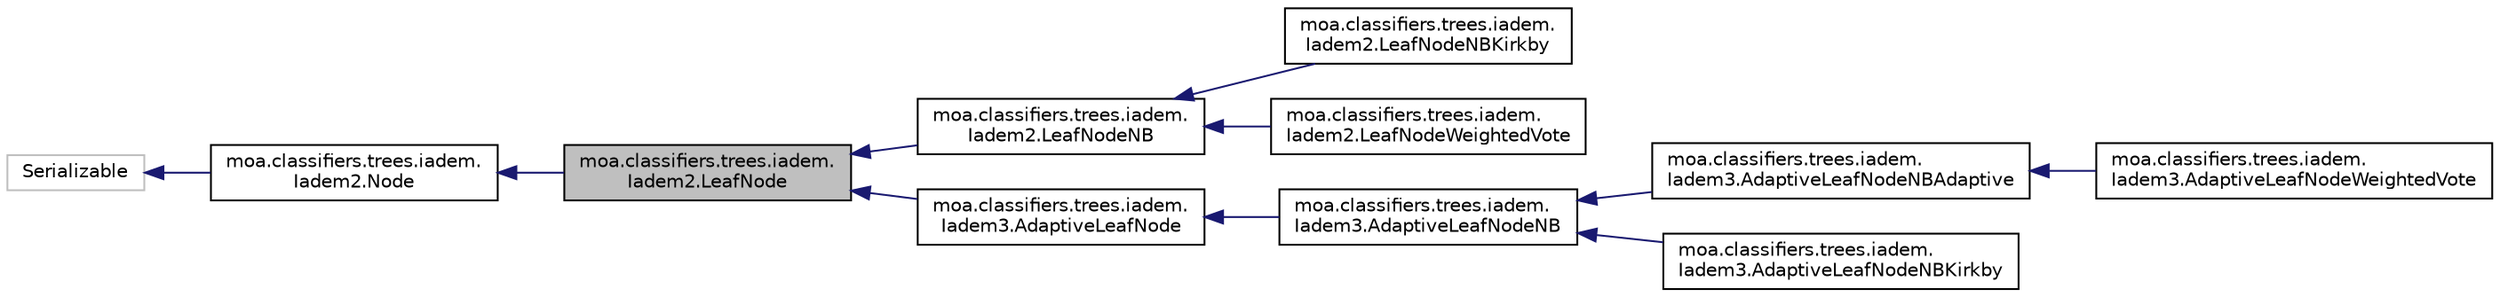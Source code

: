 digraph "moa.classifiers.trees.iadem.Iadem2.LeafNode"
{
 // LATEX_PDF_SIZE
  edge [fontname="Helvetica",fontsize="10",labelfontname="Helvetica",labelfontsize="10"];
  node [fontname="Helvetica",fontsize="10",shape=record];
  rankdir="LR";
  Node1 [label="moa.classifiers.trees.iadem.\lIadem2.LeafNode",height=0.2,width=0.4,color="black", fillcolor="grey75", style="filled", fontcolor="black",tooltip=" "];
  Node2 -> Node1 [dir="back",color="midnightblue",fontsize="10",style="solid"];
  Node2 [label="moa.classifiers.trees.iadem.\lIadem2.Node",height=0.2,width=0.4,color="black", fillcolor="white", style="filled",URL="$classmoa_1_1classifiers_1_1trees_1_1iadem_1_1_iadem2_1_1_node.html",tooltip=" "];
  Node3 -> Node2 [dir="back",color="midnightblue",fontsize="10",style="solid"];
  Node3 [label="Serializable",height=0.2,width=0.4,color="grey75", fillcolor="white", style="filled",tooltip=" "];
  Node1 -> Node4 [dir="back",color="midnightblue",fontsize="10",style="solid"];
  Node4 [label="moa.classifiers.trees.iadem.\lIadem2.LeafNodeNB",height=0.2,width=0.4,color="black", fillcolor="white", style="filled",URL="$classmoa_1_1classifiers_1_1trees_1_1iadem_1_1_iadem2_1_1_leaf_node_n_b.html",tooltip=" "];
  Node4 -> Node5 [dir="back",color="midnightblue",fontsize="10",style="solid"];
  Node5 [label="moa.classifiers.trees.iadem.\lIadem2.LeafNodeNBKirkby",height=0.2,width=0.4,color="black", fillcolor="white", style="filled",URL="$classmoa_1_1classifiers_1_1trees_1_1iadem_1_1_iadem2_1_1_leaf_node_n_b_kirkby.html",tooltip=" "];
  Node4 -> Node6 [dir="back",color="midnightblue",fontsize="10",style="solid"];
  Node6 [label="moa.classifiers.trees.iadem.\lIadem2.LeafNodeWeightedVote",height=0.2,width=0.4,color="black", fillcolor="white", style="filled",URL="$classmoa_1_1classifiers_1_1trees_1_1iadem_1_1_iadem2_1_1_leaf_node_weighted_vote.html",tooltip=" "];
  Node1 -> Node7 [dir="back",color="midnightblue",fontsize="10",style="solid"];
  Node7 [label="moa.classifiers.trees.iadem.\lIadem3.AdaptiveLeafNode",height=0.2,width=0.4,color="black", fillcolor="white", style="filled",URL="$classmoa_1_1classifiers_1_1trees_1_1iadem_1_1_iadem3_1_1_adaptive_leaf_node.html",tooltip=" "];
  Node7 -> Node8 [dir="back",color="midnightblue",fontsize="10",style="solid"];
  Node8 [label="moa.classifiers.trees.iadem.\lIadem3.AdaptiveLeafNodeNB",height=0.2,width=0.4,color="black", fillcolor="white", style="filled",URL="$classmoa_1_1classifiers_1_1trees_1_1iadem_1_1_iadem3_1_1_adaptive_leaf_node_n_b.html",tooltip=" "];
  Node8 -> Node9 [dir="back",color="midnightblue",fontsize="10",style="solid"];
  Node9 [label="moa.classifiers.trees.iadem.\lIadem3.AdaptiveLeafNodeNBAdaptive",height=0.2,width=0.4,color="black", fillcolor="white", style="filled",URL="$classmoa_1_1classifiers_1_1trees_1_1iadem_1_1_iadem3_1_1_adaptive_leaf_node_n_b_adaptive.html",tooltip=" "];
  Node9 -> Node10 [dir="back",color="midnightblue",fontsize="10",style="solid"];
  Node10 [label="moa.classifiers.trees.iadem.\lIadem3.AdaptiveLeafNodeWeightedVote",height=0.2,width=0.4,color="black", fillcolor="white", style="filled",URL="$classmoa_1_1classifiers_1_1trees_1_1iadem_1_1_iadem3_1_1_adaptive_leaf_node_weighted_vote.html",tooltip=" "];
  Node8 -> Node11 [dir="back",color="midnightblue",fontsize="10",style="solid"];
  Node11 [label="moa.classifiers.trees.iadem.\lIadem3.AdaptiveLeafNodeNBKirkby",height=0.2,width=0.4,color="black", fillcolor="white", style="filled",URL="$classmoa_1_1classifiers_1_1trees_1_1iadem_1_1_iadem3_1_1_adaptive_leaf_node_n_b_kirkby.html",tooltip=" "];
}
